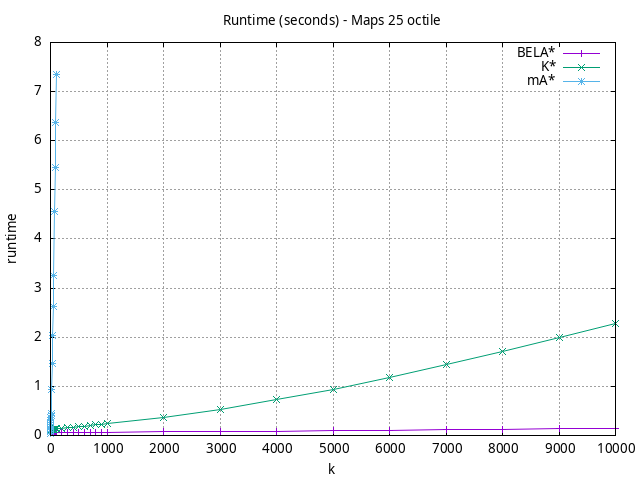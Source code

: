 #!/usr/bin/gnuplot
# -*- coding: utf-8 -*-
#
# results/maps/octile/25/random512-25.heuristic.octile.runtime.gnuplot
#
# Started on 04/07/2024 21:48:03
# Author: Carlos Linares López
set grid
set xlabel "k"
set ylabel "runtime"

set title "Runtime (seconds) - Maps 25 octile"

set terminal png enhanced font "Ariel,10"
set output 'random512-25.heuristic.octile.runtime.png'

plot "-" title "BELA*"      with linesp, "-" title "K*"      with linesp, "-" title "mA*"      with linesp

	1 0.053777280999999996
	2 0.053946264
	3 0.054498311
	4 0.05444795699999999
	5 0.055135885
	6 0.05517210599999999
	7 0.05519675
	8 0.055314572
	9 0.055897551
	10 0.054877935999999995
	20 0.055220873
	30 0.055718691
	40 0.055549501999999994
	50 0.05622175500000001
	60 0.056449149
	70 0.056209758
	80 0.05635961899999999
	90 0.05691947599999999
	100 0.05649077000000001
	200 0.057018522999999995
	300 0.05796245
	400 0.058615220999999995
	500 0.059673409999999996
	600 0.059864356
	700 0.060419137000000005
	800 0.061504162
	900 0.06279199600000002
	1000 0.06324304900000001
	2000 0.073194615
	3000 0.07871833
	4000 0.08718039699999998
	5000 0.09731808599999997
	6000 0.10865449600000002
	7000 0.117470681
	8000 0.126694578
	9000 0.13555648
	10000 0.14469718
end
	1 0.10018240700000003
	2 0.11030041299999999
	3 0.113155854
	4 0.11523630899999998
	5 0.11691389199999998
	6 0.117941728
	7 0.118487207
	8 0.11904345499999999
	9 0.11985513699999999
	10 0.118919514
	20 0.12136775100000001
	30 0.12371324600000001
	40 0.12577987999999998
	50 0.12781854
	60 0.12936168999999997
	70 0.13131283000000002
	80 0.13306833
	90 0.13480846
	100 0.13472963
	200 0.14704870999999997
	300 0.15747553
	400 0.16813107999999996
	500 0.17889536
	600 0.19021801000000005
	700 0.20228895000000005
	800 0.21434122999999997
	900 0.22656360000000003
	1000 0.23565540999999995
	2000 0.3731312100000001
	3000 0.5379895700000001
	4000 0.7293533699999999
	5000 0.9438114900000001
	6000 1.1802834999999998
	7000 1.4380473
	8000 1.7075296000000002
	9000 1.9876779
	10000 2.2723075
end
	1 0.04680158100000001
	2 0.09128809199999999
	3 0.12973475
	4 0.17559454000000002
	5 0.21903038000000002
	6 0.26412602
	7 0.3120009
	8 0.35676783
	9 0.40018421
	10 0.43770139
	20 0.9351164500000003
	30 1.4757509999999998
	40 2.039135
	50 2.6336962000000006
	60 3.2470561
	70 4.5588067
	80 5.455664599999999
	90 6.3802314
	100 7.339361299999999
end
